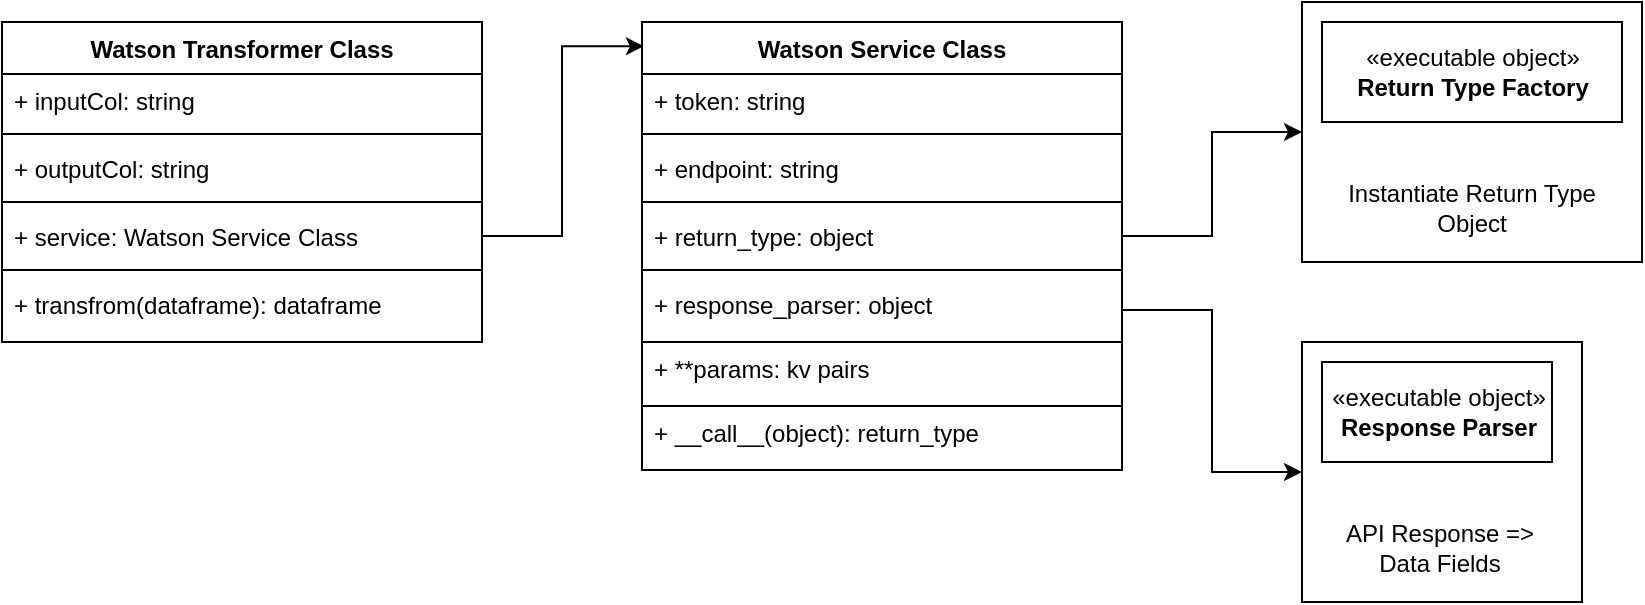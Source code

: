 <mxfile version="13.1.1" type="device"><diagram id="KVlp52sDqoDHNqopo-IN" name="Page-1"><mxGraphModel dx="1186" dy="747" grid="1" gridSize="10" guides="1" tooltips="1" connect="1" arrows="1" fold="1" page="1" pageScale="1" pageWidth="850" pageHeight="1100" math="0" shadow="0"><root><mxCell id="0"/><mxCell id="1" parent="0"/><mxCell id="0vrjOp9O3b6CcL2CFsjt-45" value="" style="html=1;strokeColor=#000000;" vertex="1" parent="1"><mxGeometry x="680" y="60" width="170" height="130" as="geometry"/></mxCell><mxCell id="0vrjOp9O3b6CcL2CFsjt-43" value="" style="html=1;strokeColor=#000000;" vertex="1" parent="1"><mxGeometry x="680" y="230" width="140" height="130" as="geometry"/></mxCell><mxCell id="0vrjOp9O3b6CcL2CFsjt-38" style="edgeStyle=orthogonalEdgeStyle;rounded=0;orthogonalLoop=1;jettySize=auto;html=1;exitX=1;exitY=0.5;exitDx=0;exitDy=0;entryX=0.004;entryY=0.054;entryDx=0;entryDy=0;entryPerimeter=0;" edge="1" parent="1" source="0vrjOp9O3b6CcL2CFsjt-20" target="0vrjOp9O3b6CcL2CFsjt-27"><mxGeometry relative="1" as="geometry"/></mxCell><mxCell id="0vrjOp9O3b6CcL2CFsjt-41" value="«executable object»&lt;br&gt;&lt;b&gt;Return Type Factory&lt;/b&gt;" style="html=1;strokeColor=#000000;" vertex="1" parent="1"><mxGeometry x="690" y="70" width="150" height="50" as="geometry"/></mxCell><mxCell id="0vrjOp9O3b6CcL2CFsjt-42" value="«executable object»&lt;br&gt;&lt;b&gt;Response Parser&lt;/b&gt;" style="html=1;strokeColor=#000000;" vertex="1" parent="1"><mxGeometry x="690" y="240" width="115" height="50" as="geometry"/></mxCell><mxCell id="0vrjOp9O3b6CcL2CFsjt-44" value="API Response =&amp;gt; Data Fields" style="text;html=1;strokeColor=none;fillColor=none;align=center;verticalAlign=middle;whiteSpace=wrap;rounded=0;" vertex="1" parent="1"><mxGeometry x="689" y="308" width="120" height="50" as="geometry"/></mxCell><mxCell id="0vrjOp9O3b6CcL2CFsjt-46" value="Instantiate Return Type Object" style="text;html=1;strokeColor=none;fillColor=none;align=center;verticalAlign=middle;whiteSpace=wrap;rounded=0;" vertex="1" parent="1"><mxGeometry x="690" y="138" width="150" height="50" as="geometry"/></mxCell><mxCell id="0vrjOp9O3b6CcL2CFsjt-15" value="Watson Transformer Class" style="swimlane;fontStyle=1;align=center;verticalAlign=top;childLayout=stackLayout;horizontal=1;startSize=26;horizontalStack=0;resizeParent=1;resizeParentMax=0;resizeLast=0;collapsible=1;marginBottom=0;" vertex="1" parent="1"><mxGeometry x="30" y="70" width="240" height="160" as="geometry"><mxRectangle x="280" y="110" width="180" height="26" as="alternateBounds"/></mxGeometry></mxCell><mxCell id="0vrjOp9O3b6CcL2CFsjt-16" value="+ inputCol: string" style="text;strokeColor=none;fillColor=none;align=left;verticalAlign=top;spacingLeft=4;spacingRight=4;overflow=hidden;rotatable=0;points=[[0,0.5],[1,0.5]];portConstraint=eastwest;" vertex="1" parent="0vrjOp9O3b6CcL2CFsjt-15"><mxGeometry y="26" width="240" height="26" as="geometry"/></mxCell><mxCell id="0vrjOp9O3b6CcL2CFsjt-17" value="" style="line;strokeWidth=1;fillColor=none;align=left;verticalAlign=middle;spacingTop=-1;spacingLeft=3;spacingRight=3;rotatable=0;labelPosition=right;points=[];portConstraint=eastwest;" vertex="1" parent="0vrjOp9O3b6CcL2CFsjt-15"><mxGeometry y="52" width="240" height="8" as="geometry"/></mxCell><mxCell id="0vrjOp9O3b6CcL2CFsjt-18" value="+ outputCol: string&#10;" style="text;strokeColor=none;fillColor=none;align=left;verticalAlign=top;spacingLeft=4;spacingRight=4;overflow=hidden;rotatable=0;points=[[0,0.5],[1,0.5]];portConstraint=eastwest;" vertex="1" parent="0vrjOp9O3b6CcL2CFsjt-15"><mxGeometry y="60" width="240" height="26" as="geometry"/></mxCell><mxCell id="0vrjOp9O3b6CcL2CFsjt-22" value="" style="line;strokeWidth=1;fillColor=none;align=left;verticalAlign=middle;spacingTop=-1;spacingLeft=3;spacingRight=3;rotatable=0;labelPosition=right;points=[];portConstraint=eastwest;" vertex="1" parent="0vrjOp9O3b6CcL2CFsjt-15"><mxGeometry y="86" width="240" height="8" as="geometry"/></mxCell><mxCell id="0vrjOp9O3b6CcL2CFsjt-20" value="+ service: Watson Service Class" style="text;strokeColor=none;fillColor=none;align=left;verticalAlign=top;spacingLeft=4;spacingRight=4;overflow=hidden;rotatable=0;points=[[0,0.5],[1,0.5]];portConstraint=eastwest;" vertex="1" parent="0vrjOp9O3b6CcL2CFsjt-15"><mxGeometry y="94" width="240" height="26" as="geometry"/></mxCell><mxCell id="0vrjOp9O3b6CcL2CFsjt-26" value="" style="line;strokeWidth=1;fillColor=none;align=left;verticalAlign=middle;spacingTop=-1;spacingLeft=3;spacingRight=3;rotatable=0;labelPosition=right;points=[];portConstraint=eastwest;" vertex="1" parent="0vrjOp9O3b6CcL2CFsjt-15"><mxGeometry y="120" width="240" height="8" as="geometry"/></mxCell><mxCell id="0vrjOp9O3b6CcL2CFsjt-25" value="+ transfrom(dataframe): dataframe" style="text;strokeColor=none;fillColor=none;align=left;verticalAlign=top;spacingLeft=4;spacingRight=4;overflow=hidden;rotatable=0;points=[[0,0.5],[1,0.5]];portConstraint=eastwest;" vertex="1" parent="0vrjOp9O3b6CcL2CFsjt-15"><mxGeometry y="128" width="240" height="32" as="geometry"/></mxCell><mxCell id="0vrjOp9O3b6CcL2CFsjt-49" style="edgeStyle=orthogonalEdgeStyle;rounded=0;orthogonalLoop=1;jettySize=auto;html=1;exitX=1;exitY=0.5;exitDx=0;exitDy=0;entryX=0;entryY=0.5;entryDx=0;entryDy=0;" edge="1" parent="1" source="0vrjOp9O3b6CcL2CFsjt-34" target="0vrjOp9O3b6CcL2CFsjt-43"><mxGeometry relative="1" as="geometry"/></mxCell><mxCell id="0vrjOp9O3b6CcL2CFsjt-50" style="edgeStyle=orthogonalEdgeStyle;rounded=0;orthogonalLoop=1;jettySize=auto;html=1;exitX=1;exitY=0.5;exitDx=0;exitDy=0;entryX=0;entryY=0.5;entryDx=0;entryDy=0;" edge="1" parent="1" source="0vrjOp9O3b6CcL2CFsjt-32" target="0vrjOp9O3b6CcL2CFsjt-45"><mxGeometry relative="1" as="geometry"/></mxCell><mxCell id="0vrjOp9O3b6CcL2CFsjt-27" value="Watson Service Class" style="swimlane;fontStyle=1;align=center;verticalAlign=top;childLayout=stackLayout;horizontal=1;startSize=26;horizontalStack=0;resizeParent=1;resizeParentMax=0;resizeLast=0;collapsible=1;marginBottom=0;" vertex="1" parent="1"><mxGeometry x="350" y="70" width="240" height="224" as="geometry"><mxRectangle x="280" y="110" width="180" height="26" as="alternateBounds"/></mxGeometry></mxCell><mxCell id="0vrjOp9O3b6CcL2CFsjt-28" value="+ token: string" style="text;strokeColor=none;fillColor=none;align=left;verticalAlign=top;spacingLeft=4;spacingRight=4;overflow=hidden;rotatable=0;points=[[0,0.5],[1,0.5]];portConstraint=eastwest;" vertex="1" parent="0vrjOp9O3b6CcL2CFsjt-27"><mxGeometry y="26" width="240" height="26" as="geometry"/></mxCell><mxCell id="0vrjOp9O3b6CcL2CFsjt-29" value="" style="line;strokeWidth=1;fillColor=none;align=left;verticalAlign=middle;spacingTop=-1;spacingLeft=3;spacingRight=3;rotatable=0;labelPosition=right;points=[];portConstraint=eastwest;" vertex="1" parent="0vrjOp9O3b6CcL2CFsjt-27"><mxGeometry y="52" width="240" height="8" as="geometry"/></mxCell><mxCell id="0vrjOp9O3b6CcL2CFsjt-30" value="+ endpoint: string" style="text;strokeColor=none;fillColor=none;align=left;verticalAlign=top;spacingLeft=4;spacingRight=4;overflow=hidden;rotatable=0;points=[[0,0.5],[1,0.5]];portConstraint=eastwest;" vertex="1" parent="0vrjOp9O3b6CcL2CFsjt-27"><mxGeometry y="60" width="240" height="26" as="geometry"/></mxCell><mxCell id="0vrjOp9O3b6CcL2CFsjt-31" value="" style="line;strokeWidth=1;fillColor=none;align=left;verticalAlign=middle;spacingTop=-1;spacingLeft=3;spacingRight=3;rotatable=0;labelPosition=right;points=[];portConstraint=eastwest;" vertex="1" parent="0vrjOp9O3b6CcL2CFsjt-27"><mxGeometry y="86" width="240" height="8" as="geometry"/></mxCell><mxCell id="0vrjOp9O3b6CcL2CFsjt-32" value="+ return_type: object" style="text;strokeColor=none;fillColor=none;align=left;verticalAlign=top;spacingLeft=4;spacingRight=4;overflow=hidden;rotatable=0;points=[[0,0.5],[1,0.5]];portConstraint=eastwest;" vertex="1" parent="0vrjOp9O3b6CcL2CFsjt-27"><mxGeometry y="94" width="240" height="26" as="geometry"/></mxCell><mxCell id="0vrjOp9O3b6CcL2CFsjt-33" value="" style="line;strokeWidth=1;fillColor=none;align=left;verticalAlign=middle;spacingTop=-1;spacingLeft=3;spacingRight=3;rotatable=0;labelPosition=right;points=[];portConstraint=eastwest;" vertex="1" parent="0vrjOp9O3b6CcL2CFsjt-27"><mxGeometry y="120" width="240" height="8" as="geometry"/></mxCell><mxCell id="0vrjOp9O3b6CcL2CFsjt-34" value="+ response_parser: object" style="text;strokeColor=none;fillColor=none;align=left;verticalAlign=top;spacingLeft=4;spacingRight=4;overflow=hidden;rotatable=0;points=[[0,0.5],[1,0.5]];portConstraint=eastwest;" vertex="1" parent="0vrjOp9O3b6CcL2CFsjt-27"><mxGeometry y="128" width="240" height="32" as="geometry"/></mxCell><mxCell id="0vrjOp9O3b6CcL2CFsjt-35" value="+ **params: kv pairs" style="text;strokeColor=#000000;fillColor=none;align=left;verticalAlign=top;spacingLeft=4;spacingRight=4;overflow=hidden;rotatable=0;points=[[0,0.5],[1,0.5]];portConstraint=eastwest;" vertex="1" parent="0vrjOp9O3b6CcL2CFsjt-27"><mxGeometry y="160" width="240" height="32" as="geometry"/></mxCell><mxCell id="0vrjOp9O3b6CcL2CFsjt-36" value="+ __call__(object): return_type" style="text;strokeColor=#000000;fillColor=none;align=left;verticalAlign=top;spacingLeft=4;spacingRight=4;overflow=hidden;rotatable=0;points=[[0,0.5],[1,0.5]];portConstraint=eastwest;" vertex="1" parent="0vrjOp9O3b6CcL2CFsjt-27"><mxGeometry y="192" width="240" height="32" as="geometry"/></mxCell></root></mxGraphModel></diagram></mxfile>